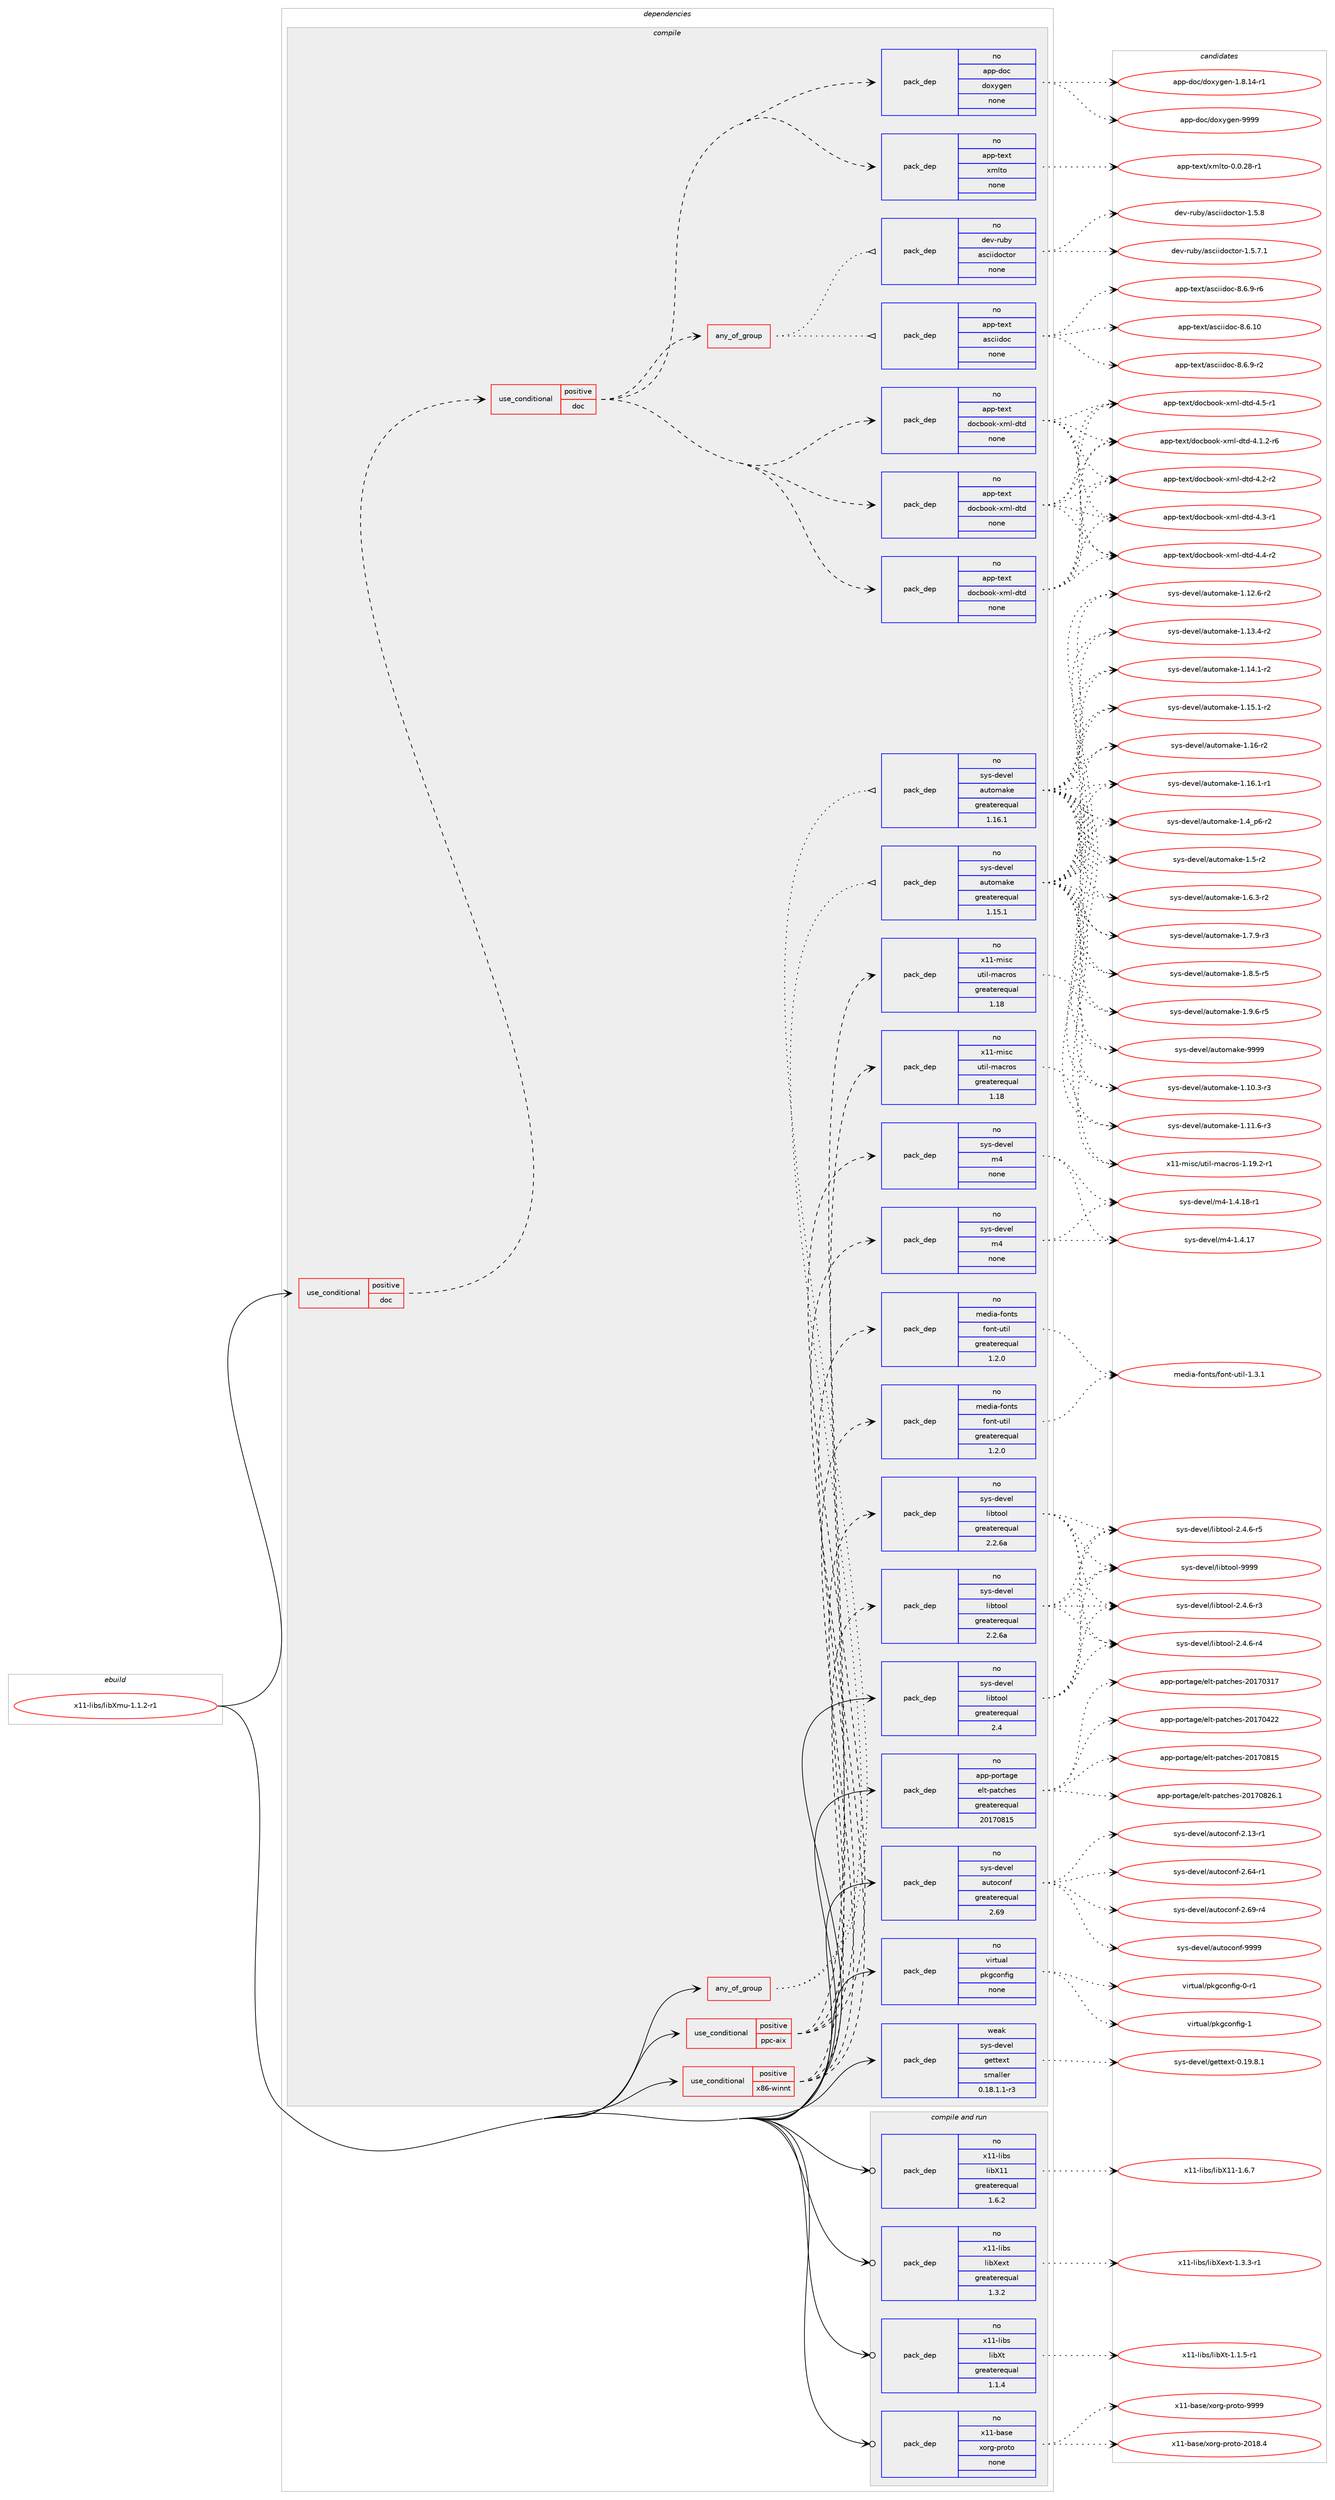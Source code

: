 digraph prolog {

# *************
# Graph options
# *************

newrank=true;
concentrate=true;
compound=true;
graph [rankdir=LR,fontname=Helvetica,fontsize=10,ranksep=1.5];#, ranksep=2.5, nodesep=0.2];
edge  [arrowhead=vee];
node  [fontname=Helvetica,fontsize=10];

# **********
# The ebuild
# **********

subgraph cluster_leftcol {
color=gray;
rank=same;
label=<<i>ebuild</i>>;
id [label="x11-libs/libXmu-1.1.2-r1", color=red, width=4, href="../x11-libs/libXmu-1.1.2-r1.svg"];
}

# ****************
# The dependencies
# ****************

subgraph cluster_midcol {
color=gray;
label=<<i>dependencies</i>>;
subgraph cluster_compile {
fillcolor="#eeeeee";
style=filled;
label=<<i>compile</i>>;
subgraph any28548 {
dependency1759708 [label=<<TABLE BORDER="0" CELLBORDER="1" CELLSPACING="0" CELLPADDING="4"><TR><TD CELLPADDING="10">any_of_group</TD></TR></TABLE>>, shape=none, color=red];subgraph pack1264094 {
dependency1759709 [label=<<TABLE BORDER="0" CELLBORDER="1" CELLSPACING="0" CELLPADDING="4" WIDTH="220"><TR><TD ROWSPAN="6" CELLPADDING="30">pack_dep</TD></TR><TR><TD WIDTH="110">no</TD></TR><TR><TD>sys-devel</TD></TR><TR><TD>automake</TD></TR><TR><TD>greaterequal</TD></TR><TR><TD>1.16.1</TD></TR></TABLE>>, shape=none, color=blue];
}
dependency1759708:e -> dependency1759709:w [weight=20,style="dotted",arrowhead="oinv"];
subgraph pack1264095 {
dependency1759710 [label=<<TABLE BORDER="0" CELLBORDER="1" CELLSPACING="0" CELLPADDING="4" WIDTH="220"><TR><TD ROWSPAN="6" CELLPADDING="30">pack_dep</TD></TR><TR><TD WIDTH="110">no</TD></TR><TR><TD>sys-devel</TD></TR><TR><TD>automake</TD></TR><TR><TD>greaterequal</TD></TR><TR><TD>1.15.1</TD></TR></TABLE>>, shape=none, color=blue];
}
dependency1759708:e -> dependency1759710:w [weight=20,style="dotted",arrowhead="oinv"];
}
id:e -> dependency1759708:w [weight=20,style="solid",arrowhead="vee"];
subgraph cond466063 {
dependency1759711 [label=<<TABLE BORDER="0" CELLBORDER="1" CELLSPACING="0" CELLPADDING="4"><TR><TD ROWSPAN="3" CELLPADDING="10">use_conditional</TD></TR><TR><TD>positive</TD></TR><TR><TD>doc</TD></TR></TABLE>>, shape=none, color=red];
subgraph cond466064 {
dependency1759712 [label=<<TABLE BORDER="0" CELLBORDER="1" CELLSPACING="0" CELLPADDING="4"><TR><TD ROWSPAN="3" CELLPADDING="10">use_conditional</TD></TR><TR><TD>positive</TD></TR><TR><TD>doc</TD></TR></TABLE>>, shape=none, color=red];
subgraph any28549 {
dependency1759713 [label=<<TABLE BORDER="0" CELLBORDER="1" CELLSPACING="0" CELLPADDING="4"><TR><TD CELLPADDING="10">any_of_group</TD></TR></TABLE>>, shape=none, color=red];subgraph pack1264096 {
dependency1759714 [label=<<TABLE BORDER="0" CELLBORDER="1" CELLSPACING="0" CELLPADDING="4" WIDTH="220"><TR><TD ROWSPAN="6" CELLPADDING="30">pack_dep</TD></TR><TR><TD WIDTH="110">no</TD></TR><TR><TD>app-text</TD></TR><TR><TD>asciidoc</TD></TR><TR><TD>none</TD></TR><TR><TD></TD></TR></TABLE>>, shape=none, color=blue];
}
dependency1759713:e -> dependency1759714:w [weight=20,style="dotted",arrowhead="oinv"];
subgraph pack1264097 {
dependency1759715 [label=<<TABLE BORDER="0" CELLBORDER="1" CELLSPACING="0" CELLPADDING="4" WIDTH="220"><TR><TD ROWSPAN="6" CELLPADDING="30">pack_dep</TD></TR><TR><TD WIDTH="110">no</TD></TR><TR><TD>dev-ruby</TD></TR><TR><TD>asciidoctor</TD></TR><TR><TD>none</TD></TR><TR><TD></TD></TR></TABLE>>, shape=none, color=blue];
}
dependency1759713:e -> dependency1759715:w [weight=20,style="dotted",arrowhead="oinv"];
}
dependency1759712:e -> dependency1759713:w [weight=20,style="dashed",arrowhead="vee"];
subgraph pack1264098 {
dependency1759716 [label=<<TABLE BORDER="0" CELLBORDER="1" CELLSPACING="0" CELLPADDING="4" WIDTH="220"><TR><TD ROWSPAN="6" CELLPADDING="30">pack_dep</TD></TR><TR><TD WIDTH="110">no</TD></TR><TR><TD>app-text</TD></TR><TR><TD>xmlto</TD></TR><TR><TD>none</TD></TR><TR><TD></TD></TR></TABLE>>, shape=none, color=blue];
}
dependency1759712:e -> dependency1759716:w [weight=20,style="dashed",arrowhead="vee"];
subgraph pack1264099 {
dependency1759717 [label=<<TABLE BORDER="0" CELLBORDER="1" CELLSPACING="0" CELLPADDING="4" WIDTH="220"><TR><TD ROWSPAN="6" CELLPADDING="30">pack_dep</TD></TR><TR><TD WIDTH="110">no</TD></TR><TR><TD>app-doc</TD></TR><TR><TD>doxygen</TD></TR><TR><TD>none</TD></TR><TR><TD></TD></TR></TABLE>>, shape=none, color=blue];
}
dependency1759712:e -> dependency1759717:w [weight=20,style="dashed",arrowhead="vee"];
subgraph pack1264100 {
dependency1759718 [label=<<TABLE BORDER="0" CELLBORDER="1" CELLSPACING="0" CELLPADDING="4" WIDTH="220"><TR><TD ROWSPAN="6" CELLPADDING="30">pack_dep</TD></TR><TR><TD WIDTH="110">no</TD></TR><TR><TD>app-text</TD></TR><TR><TD>docbook-xml-dtd</TD></TR><TR><TD>none</TD></TR><TR><TD></TD></TR></TABLE>>, shape=none, color=blue];
}
dependency1759712:e -> dependency1759718:w [weight=20,style="dashed",arrowhead="vee"];
subgraph pack1264101 {
dependency1759719 [label=<<TABLE BORDER="0" CELLBORDER="1" CELLSPACING="0" CELLPADDING="4" WIDTH="220"><TR><TD ROWSPAN="6" CELLPADDING="30">pack_dep</TD></TR><TR><TD WIDTH="110">no</TD></TR><TR><TD>app-text</TD></TR><TR><TD>docbook-xml-dtd</TD></TR><TR><TD>none</TD></TR><TR><TD></TD></TR></TABLE>>, shape=none, color=blue];
}
dependency1759712:e -> dependency1759719:w [weight=20,style="dashed",arrowhead="vee"];
subgraph pack1264102 {
dependency1759720 [label=<<TABLE BORDER="0" CELLBORDER="1" CELLSPACING="0" CELLPADDING="4" WIDTH="220"><TR><TD ROWSPAN="6" CELLPADDING="30">pack_dep</TD></TR><TR><TD WIDTH="110">no</TD></TR><TR><TD>app-text</TD></TR><TR><TD>docbook-xml-dtd</TD></TR><TR><TD>none</TD></TR><TR><TD></TD></TR></TABLE>>, shape=none, color=blue];
}
dependency1759712:e -> dependency1759720:w [weight=20,style="dashed",arrowhead="vee"];
}
dependency1759711:e -> dependency1759712:w [weight=20,style="dashed",arrowhead="vee"];
}
id:e -> dependency1759711:w [weight=20,style="solid",arrowhead="vee"];
subgraph cond466065 {
dependency1759721 [label=<<TABLE BORDER="0" CELLBORDER="1" CELLSPACING="0" CELLPADDING="4"><TR><TD ROWSPAN="3" CELLPADDING="10">use_conditional</TD></TR><TR><TD>positive</TD></TR><TR><TD>ppc-aix</TD></TR></TABLE>>, shape=none, color=red];
subgraph pack1264103 {
dependency1759722 [label=<<TABLE BORDER="0" CELLBORDER="1" CELLSPACING="0" CELLPADDING="4" WIDTH="220"><TR><TD ROWSPAN="6" CELLPADDING="30">pack_dep</TD></TR><TR><TD WIDTH="110">no</TD></TR><TR><TD>sys-devel</TD></TR><TR><TD>libtool</TD></TR><TR><TD>greaterequal</TD></TR><TR><TD>2.2.6a</TD></TR></TABLE>>, shape=none, color=blue];
}
dependency1759721:e -> dependency1759722:w [weight=20,style="dashed",arrowhead="vee"];
subgraph pack1264104 {
dependency1759723 [label=<<TABLE BORDER="0" CELLBORDER="1" CELLSPACING="0" CELLPADDING="4" WIDTH="220"><TR><TD ROWSPAN="6" CELLPADDING="30">pack_dep</TD></TR><TR><TD WIDTH="110">no</TD></TR><TR><TD>sys-devel</TD></TR><TR><TD>m4</TD></TR><TR><TD>none</TD></TR><TR><TD></TD></TR></TABLE>>, shape=none, color=blue];
}
dependency1759721:e -> dependency1759723:w [weight=20,style="dashed",arrowhead="vee"];
subgraph pack1264105 {
dependency1759724 [label=<<TABLE BORDER="0" CELLBORDER="1" CELLSPACING="0" CELLPADDING="4" WIDTH="220"><TR><TD ROWSPAN="6" CELLPADDING="30">pack_dep</TD></TR><TR><TD WIDTH="110">no</TD></TR><TR><TD>x11-misc</TD></TR><TR><TD>util-macros</TD></TR><TR><TD>greaterequal</TD></TR><TR><TD>1.18</TD></TR></TABLE>>, shape=none, color=blue];
}
dependency1759721:e -> dependency1759724:w [weight=20,style="dashed",arrowhead="vee"];
subgraph pack1264106 {
dependency1759725 [label=<<TABLE BORDER="0" CELLBORDER="1" CELLSPACING="0" CELLPADDING="4" WIDTH="220"><TR><TD ROWSPAN="6" CELLPADDING="30">pack_dep</TD></TR><TR><TD WIDTH="110">no</TD></TR><TR><TD>media-fonts</TD></TR><TR><TD>font-util</TD></TR><TR><TD>greaterequal</TD></TR><TR><TD>1.2.0</TD></TR></TABLE>>, shape=none, color=blue];
}
dependency1759721:e -> dependency1759725:w [weight=20,style="dashed",arrowhead="vee"];
}
id:e -> dependency1759721:w [weight=20,style="solid",arrowhead="vee"];
subgraph cond466066 {
dependency1759726 [label=<<TABLE BORDER="0" CELLBORDER="1" CELLSPACING="0" CELLPADDING="4"><TR><TD ROWSPAN="3" CELLPADDING="10">use_conditional</TD></TR><TR><TD>positive</TD></TR><TR><TD>x86-winnt</TD></TR></TABLE>>, shape=none, color=red];
subgraph pack1264107 {
dependency1759727 [label=<<TABLE BORDER="0" CELLBORDER="1" CELLSPACING="0" CELLPADDING="4" WIDTH="220"><TR><TD ROWSPAN="6" CELLPADDING="30">pack_dep</TD></TR><TR><TD WIDTH="110">no</TD></TR><TR><TD>sys-devel</TD></TR><TR><TD>libtool</TD></TR><TR><TD>greaterequal</TD></TR><TR><TD>2.2.6a</TD></TR></TABLE>>, shape=none, color=blue];
}
dependency1759726:e -> dependency1759727:w [weight=20,style="dashed",arrowhead="vee"];
subgraph pack1264108 {
dependency1759728 [label=<<TABLE BORDER="0" CELLBORDER="1" CELLSPACING="0" CELLPADDING="4" WIDTH="220"><TR><TD ROWSPAN="6" CELLPADDING="30">pack_dep</TD></TR><TR><TD WIDTH="110">no</TD></TR><TR><TD>sys-devel</TD></TR><TR><TD>m4</TD></TR><TR><TD>none</TD></TR><TR><TD></TD></TR></TABLE>>, shape=none, color=blue];
}
dependency1759726:e -> dependency1759728:w [weight=20,style="dashed",arrowhead="vee"];
subgraph pack1264109 {
dependency1759729 [label=<<TABLE BORDER="0" CELLBORDER="1" CELLSPACING="0" CELLPADDING="4" WIDTH="220"><TR><TD ROWSPAN="6" CELLPADDING="30">pack_dep</TD></TR><TR><TD WIDTH="110">no</TD></TR><TR><TD>x11-misc</TD></TR><TR><TD>util-macros</TD></TR><TR><TD>greaterequal</TD></TR><TR><TD>1.18</TD></TR></TABLE>>, shape=none, color=blue];
}
dependency1759726:e -> dependency1759729:w [weight=20,style="dashed",arrowhead="vee"];
subgraph pack1264110 {
dependency1759730 [label=<<TABLE BORDER="0" CELLBORDER="1" CELLSPACING="0" CELLPADDING="4" WIDTH="220"><TR><TD ROWSPAN="6" CELLPADDING="30">pack_dep</TD></TR><TR><TD WIDTH="110">no</TD></TR><TR><TD>media-fonts</TD></TR><TR><TD>font-util</TD></TR><TR><TD>greaterequal</TD></TR><TR><TD>1.2.0</TD></TR></TABLE>>, shape=none, color=blue];
}
dependency1759726:e -> dependency1759730:w [weight=20,style="dashed",arrowhead="vee"];
}
id:e -> dependency1759726:w [weight=20,style="solid",arrowhead="vee"];
subgraph pack1264111 {
dependency1759731 [label=<<TABLE BORDER="0" CELLBORDER="1" CELLSPACING="0" CELLPADDING="4" WIDTH="220"><TR><TD ROWSPAN="6" CELLPADDING="30">pack_dep</TD></TR><TR><TD WIDTH="110">no</TD></TR><TR><TD>app-portage</TD></TR><TR><TD>elt-patches</TD></TR><TR><TD>greaterequal</TD></TR><TR><TD>20170815</TD></TR></TABLE>>, shape=none, color=blue];
}
id:e -> dependency1759731:w [weight=20,style="solid",arrowhead="vee"];
subgraph pack1264112 {
dependency1759732 [label=<<TABLE BORDER="0" CELLBORDER="1" CELLSPACING="0" CELLPADDING="4" WIDTH="220"><TR><TD ROWSPAN="6" CELLPADDING="30">pack_dep</TD></TR><TR><TD WIDTH="110">no</TD></TR><TR><TD>sys-devel</TD></TR><TR><TD>autoconf</TD></TR><TR><TD>greaterequal</TD></TR><TR><TD>2.69</TD></TR></TABLE>>, shape=none, color=blue];
}
id:e -> dependency1759732:w [weight=20,style="solid",arrowhead="vee"];
subgraph pack1264113 {
dependency1759733 [label=<<TABLE BORDER="0" CELLBORDER="1" CELLSPACING="0" CELLPADDING="4" WIDTH="220"><TR><TD ROWSPAN="6" CELLPADDING="30">pack_dep</TD></TR><TR><TD WIDTH="110">no</TD></TR><TR><TD>sys-devel</TD></TR><TR><TD>libtool</TD></TR><TR><TD>greaterequal</TD></TR><TR><TD>2.4</TD></TR></TABLE>>, shape=none, color=blue];
}
id:e -> dependency1759733:w [weight=20,style="solid",arrowhead="vee"];
subgraph pack1264114 {
dependency1759734 [label=<<TABLE BORDER="0" CELLBORDER="1" CELLSPACING="0" CELLPADDING="4" WIDTH="220"><TR><TD ROWSPAN="6" CELLPADDING="30">pack_dep</TD></TR><TR><TD WIDTH="110">no</TD></TR><TR><TD>virtual</TD></TR><TR><TD>pkgconfig</TD></TR><TR><TD>none</TD></TR><TR><TD></TD></TR></TABLE>>, shape=none, color=blue];
}
id:e -> dependency1759734:w [weight=20,style="solid",arrowhead="vee"];
subgraph pack1264115 {
dependency1759735 [label=<<TABLE BORDER="0" CELLBORDER="1" CELLSPACING="0" CELLPADDING="4" WIDTH="220"><TR><TD ROWSPAN="6" CELLPADDING="30">pack_dep</TD></TR><TR><TD WIDTH="110">weak</TD></TR><TR><TD>sys-devel</TD></TR><TR><TD>gettext</TD></TR><TR><TD>smaller</TD></TR><TR><TD>0.18.1.1-r3</TD></TR></TABLE>>, shape=none, color=blue];
}
id:e -> dependency1759735:w [weight=20,style="solid",arrowhead="vee"];
}
subgraph cluster_compileandrun {
fillcolor="#eeeeee";
style=filled;
label=<<i>compile and run</i>>;
subgraph pack1264116 {
dependency1759736 [label=<<TABLE BORDER="0" CELLBORDER="1" CELLSPACING="0" CELLPADDING="4" WIDTH="220"><TR><TD ROWSPAN="6" CELLPADDING="30">pack_dep</TD></TR><TR><TD WIDTH="110">no</TD></TR><TR><TD>x11-base</TD></TR><TR><TD>xorg-proto</TD></TR><TR><TD>none</TD></TR><TR><TD></TD></TR></TABLE>>, shape=none, color=blue];
}
id:e -> dependency1759736:w [weight=20,style="solid",arrowhead="odotvee"];
subgraph pack1264117 {
dependency1759737 [label=<<TABLE BORDER="0" CELLBORDER="1" CELLSPACING="0" CELLPADDING="4" WIDTH="220"><TR><TD ROWSPAN="6" CELLPADDING="30">pack_dep</TD></TR><TR><TD WIDTH="110">no</TD></TR><TR><TD>x11-libs</TD></TR><TR><TD>libX11</TD></TR><TR><TD>greaterequal</TD></TR><TR><TD>1.6.2</TD></TR></TABLE>>, shape=none, color=blue];
}
id:e -> dependency1759737:w [weight=20,style="solid",arrowhead="odotvee"];
subgraph pack1264118 {
dependency1759738 [label=<<TABLE BORDER="0" CELLBORDER="1" CELLSPACING="0" CELLPADDING="4" WIDTH="220"><TR><TD ROWSPAN="6" CELLPADDING="30">pack_dep</TD></TR><TR><TD WIDTH="110">no</TD></TR><TR><TD>x11-libs</TD></TR><TR><TD>libXext</TD></TR><TR><TD>greaterequal</TD></TR><TR><TD>1.3.2</TD></TR></TABLE>>, shape=none, color=blue];
}
id:e -> dependency1759738:w [weight=20,style="solid",arrowhead="odotvee"];
subgraph pack1264119 {
dependency1759739 [label=<<TABLE BORDER="0" CELLBORDER="1" CELLSPACING="0" CELLPADDING="4" WIDTH="220"><TR><TD ROWSPAN="6" CELLPADDING="30">pack_dep</TD></TR><TR><TD WIDTH="110">no</TD></TR><TR><TD>x11-libs</TD></TR><TR><TD>libXt</TD></TR><TR><TD>greaterequal</TD></TR><TR><TD>1.1.4</TD></TR></TABLE>>, shape=none, color=blue];
}
id:e -> dependency1759739:w [weight=20,style="solid",arrowhead="odotvee"];
}
subgraph cluster_run {
fillcolor="#eeeeee";
style=filled;
label=<<i>run</i>>;
}
}

# **************
# The candidates
# **************

subgraph cluster_choices {
rank=same;
color=gray;
label=<<i>candidates</i>>;

subgraph choice1264094 {
color=black;
nodesep=1;
choice11512111545100101118101108479711711611110997107101454946494846514511451 [label="sys-devel/automake-1.10.3-r3", color=red, width=4,href="../sys-devel/automake-1.10.3-r3.svg"];
choice11512111545100101118101108479711711611110997107101454946494946544511451 [label="sys-devel/automake-1.11.6-r3", color=red, width=4,href="../sys-devel/automake-1.11.6-r3.svg"];
choice11512111545100101118101108479711711611110997107101454946495046544511450 [label="sys-devel/automake-1.12.6-r2", color=red, width=4,href="../sys-devel/automake-1.12.6-r2.svg"];
choice11512111545100101118101108479711711611110997107101454946495146524511450 [label="sys-devel/automake-1.13.4-r2", color=red, width=4,href="../sys-devel/automake-1.13.4-r2.svg"];
choice11512111545100101118101108479711711611110997107101454946495246494511450 [label="sys-devel/automake-1.14.1-r2", color=red, width=4,href="../sys-devel/automake-1.14.1-r2.svg"];
choice11512111545100101118101108479711711611110997107101454946495346494511450 [label="sys-devel/automake-1.15.1-r2", color=red, width=4,href="../sys-devel/automake-1.15.1-r2.svg"];
choice1151211154510010111810110847971171161111099710710145494649544511450 [label="sys-devel/automake-1.16-r2", color=red, width=4,href="../sys-devel/automake-1.16-r2.svg"];
choice11512111545100101118101108479711711611110997107101454946495446494511449 [label="sys-devel/automake-1.16.1-r1", color=red, width=4,href="../sys-devel/automake-1.16.1-r1.svg"];
choice115121115451001011181011084797117116111109971071014549465295112544511450 [label="sys-devel/automake-1.4_p6-r2", color=red, width=4,href="../sys-devel/automake-1.4_p6-r2.svg"];
choice11512111545100101118101108479711711611110997107101454946534511450 [label="sys-devel/automake-1.5-r2", color=red, width=4,href="../sys-devel/automake-1.5-r2.svg"];
choice115121115451001011181011084797117116111109971071014549465446514511450 [label="sys-devel/automake-1.6.3-r2", color=red, width=4,href="../sys-devel/automake-1.6.3-r2.svg"];
choice115121115451001011181011084797117116111109971071014549465546574511451 [label="sys-devel/automake-1.7.9-r3", color=red, width=4,href="../sys-devel/automake-1.7.9-r3.svg"];
choice115121115451001011181011084797117116111109971071014549465646534511453 [label="sys-devel/automake-1.8.5-r5", color=red, width=4,href="../sys-devel/automake-1.8.5-r5.svg"];
choice115121115451001011181011084797117116111109971071014549465746544511453 [label="sys-devel/automake-1.9.6-r5", color=red, width=4,href="../sys-devel/automake-1.9.6-r5.svg"];
choice115121115451001011181011084797117116111109971071014557575757 [label="sys-devel/automake-9999", color=red, width=4,href="../sys-devel/automake-9999.svg"];
dependency1759709:e -> choice11512111545100101118101108479711711611110997107101454946494846514511451:w [style=dotted,weight="100"];
dependency1759709:e -> choice11512111545100101118101108479711711611110997107101454946494946544511451:w [style=dotted,weight="100"];
dependency1759709:e -> choice11512111545100101118101108479711711611110997107101454946495046544511450:w [style=dotted,weight="100"];
dependency1759709:e -> choice11512111545100101118101108479711711611110997107101454946495146524511450:w [style=dotted,weight="100"];
dependency1759709:e -> choice11512111545100101118101108479711711611110997107101454946495246494511450:w [style=dotted,weight="100"];
dependency1759709:e -> choice11512111545100101118101108479711711611110997107101454946495346494511450:w [style=dotted,weight="100"];
dependency1759709:e -> choice1151211154510010111810110847971171161111099710710145494649544511450:w [style=dotted,weight="100"];
dependency1759709:e -> choice11512111545100101118101108479711711611110997107101454946495446494511449:w [style=dotted,weight="100"];
dependency1759709:e -> choice115121115451001011181011084797117116111109971071014549465295112544511450:w [style=dotted,weight="100"];
dependency1759709:e -> choice11512111545100101118101108479711711611110997107101454946534511450:w [style=dotted,weight="100"];
dependency1759709:e -> choice115121115451001011181011084797117116111109971071014549465446514511450:w [style=dotted,weight="100"];
dependency1759709:e -> choice115121115451001011181011084797117116111109971071014549465546574511451:w [style=dotted,weight="100"];
dependency1759709:e -> choice115121115451001011181011084797117116111109971071014549465646534511453:w [style=dotted,weight="100"];
dependency1759709:e -> choice115121115451001011181011084797117116111109971071014549465746544511453:w [style=dotted,weight="100"];
dependency1759709:e -> choice115121115451001011181011084797117116111109971071014557575757:w [style=dotted,weight="100"];
}
subgraph choice1264095 {
color=black;
nodesep=1;
choice11512111545100101118101108479711711611110997107101454946494846514511451 [label="sys-devel/automake-1.10.3-r3", color=red, width=4,href="../sys-devel/automake-1.10.3-r3.svg"];
choice11512111545100101118101108479711711611110997107101454946494946544511451 [label="sys-devel/automake-1.11.6-r3", color=red, width=4,href="../sys-devel/automake-1.11.6-r3.svg"];
choice11512111545100101118101108479711711611110997107101454946495046544511450 [label="sys-devel/automake-1.12.6-r2", color=red, width=4,href="../sys-devel/automake-1.12.6-r2.svg"];
choice11512111545100101118101108479711711611110997107101454946495146524511450 [label="sys-devel/automake-1.13.4-r2", color=red, width=4,href="../sys-devel/automake-1.13.4-r2.svg"];
choice11512111545100101118101108479711711611110997107101454946495246494511450 [label="sys-devel/automake-1.14.1-r2", color=red, width=4,href="../sys-devel/automake-1.14.1-r2.svg"];
choice11512111545100101118101108479711711611110997107101454946495346494511450 [label="sys-devel/automake-1.15.1-r2", color=red, width=4,href="../sys-devel/automake-1.15.1-r2.svg"];
choice1151211154510010111810110847971171161111099710710145494649544511450 [label="sys-devel/automake-1.16-r2", color=red, width=4,href="../sys-devel/automake-1.16-r2.svg"];
choice11512111545100101118101108479711711611110997107101454946495446494511449 [label="sys-devel/automake-1.16.1-r1", color=red, width=4,href="../sys-devel/automake-1.16.1-r1.svg"];
choice115121115451001011181011084797117116111109971071014549465295112544511450 [label="sys-devel/automake-1.4_p6-r2", color=red, width=4,href="../sys-devel/automake-1.4_p6-r2.svg"];
choice11512111545100101118101108479711711611110997107101454946534511450 [label="sys-devel/automake-1.5-r2", color=red, width=4,href="../sys-devel/automake-1.5-r2.svg"];
choice115121115451001011181011084797117116111109971071014549465446514511450 [label="sys-devel/automake-1.6.3-r2", color=red, width=4,href="../sys-devel/automake-1.6.3-r2.svg"];
choice115121115451001011181011084797117116111109971071014549465546574511451 [label="sys-devel/automake-1.7.9-r3", color=red, width=4,href="../sys-devel/automake-1.7.9-r3.svg"];
choice115121115451001011181011084797117116111109971071014549465646534511453 [label="sys-devel/automake-1.8.5-r5", color=red, width=4,href="../sys-devel/automake-1.8.5-r5.svg"];
choice115121115451001011181011084797117116111109971071014549465746544511453 [label="sys-devel/automake-1.9.6-r5", color=red, width=4,href="../sys-devel/automake-1.9.6-r5.svg"];
choice115121115451001011181011084797117116111109971071014557575757 [label="sys-devel/automake-9999", color=red, width=4,href="../sys-devel/automake-9999.svg"];
dependency1759710:e -> choice11512111545100101118101108479711711611110997107101454946494846514511451:w [style=dotted,weight="100"];
dependency1759710:e -> choice11512111545100101118101108479711711611110997107101454946494946544511451:w [style=dotted,weight="100"];
dependency1759710:e -> choice11512111545100101118101108479711711611110997107101454946495046544511450:w [style=dotted,weight="100"];
dependency1759710:e -> choice11512111545100101118101108479711711611110997107101454946495146524511450:w [style=dotted,weight="100"];
dependency1759710:e -> choice11512111545100101118101108479711711611110997107101454946495246494511450:w [style=dotted,weight="100"];
dependency1759710:e -> choice11512111545100101118101108479711711611110997107101454946495346494511450:w [style=dotted,weight="100"];
dependency1759710:e -> choice1151211154510010111810110847971171161111099710710145494649544511450:w [style=dotted,weight="100"];
dependency1759710:e -> choice11512111545100101118101108479711711611110997107101454946495446494511449:w [style=dotted,weight="100"];
dependency1759710:e -> choice115121115451001011181011084797117116111109971071014549465295112544511450:w [style=dotted,weight="100"];
dependency1759710:e -> choice11512111545100101118101108479711711611110997107101454946534511450:w [style=dotted,weight="100"];
dependency1759710:e -> choice115121115451001011181011084797117116111109971071014549465446514511450:w [style=dotted,weight="100"];
dependency1759710:e -> choice115121115451001011181011084797117116111109971071014549465546574511451:w [style=dotted,weight="100"];
dependency1759710:e -> choice115121115451001011181011084797117116111109971071014549465646534511453:w [style=dotted,weight="100"];
dependency1759710:e -> choice115121115451001011181011084797117116111109971071014549465746544511453:w [style=dotted,weight="100"];
dependency1759710:e -> choice115121115451001011181011084797117116111109971071014557575757:w [style=dotted,weight="100"];
}
subgraph choice1264096 {
color=black;
nodesep=1;
choice97112112451161011201164797115991051051001119945564654464948 [label="app-text/asciidoc-8.6.10", color=red, width=4,href="../app-text/asciidoc-8.6.10.svg"];
choice9711211245116101120116479711599105105100111994556465446574511450 [label="app-text/asciidoc-8.6.9-r2", color=red, width=4,href="../app-text/asciidoc-8.6.9-r2.svg"];
choice9711211245116101120116479711599105105100111994556465446574511454 [label="app-text/asciidoc-8.6.9-r6", color=red, width=4,href="../app-text/asciidoc-8.6.9-r6.svg"];
dependency1759714:e -> choice97112112451161011201164797115991051051001119945564654464948:w [style=dotted,weight="100"];
dependency1759714:e -> choice9711211245116101120116479711599105105100111994556465446574511450:w [style=dotted,weight="100"];
dependency1759714:e -> choice9711211245116101120116479711599105105100111994556465446574511454:w [style=dotted,weight="100"];
}
subgraph choice1264097 {
color=black;
nodesep=1;
choice1001011184511411798121479711599105105100111991161111144549465346554649 [label="dev-ruby/asciidoctor-1.5.7.1", color=red, width=4,href="../dev-ruby/asciidoctor-1.5.7.1.svg"];
choice100101118451141179812147971159910510510011199116111114454946534656 [label="dev-ruby/asciidoctor-1.5.8", color=red, width=4,href="../dev-ruby/asciidoctor-1.5.8.svg"];
dependency1759715:e -> choice1001011184511411798121479711599105105100111991161111144549465346554649:w [style=dotted,weight="100"];
dependency1759715:e -> choice100101118451141179812147971159910510510011199116111114454946534656:w [style=dotted,weight="100"];
}
subgraph choice1264098 {
color=black;
nodesep=1;
choice971121124511610112011647120109108116111454846484650564511449 [label="app-text/xmlto-0.0.28-r1", color=red, width=4,href="../app-text/xmlto-0.0.28-r1.svg"];
dependency1759716:e -> choice971121124511610112011647120109108116111454846484650564511449:w [style=dotted,weight="100"];
}
subgraph choice1264099 {
color=black;
nodesep=1;
choice97112112451001119947100111120121103101110454946564649524511449 [label="app-doc/doxygen-1.8.14-r1", color=red, width=4,href="../app-doc/doxygen-1.8.14-r1.svg"];
choice971121124510011199471001111201211031011104557575757 [label="app-doc/doxygen-9999", color=red, width=4,href="../app-doc/doxygen-9999.svg"];
dependency1759717:e -> choice97112112451001119947100111120121103101110454946564649524511449:w [style=dotted,weight="100"];
dependency1759717:e -> choice971121124510011199471001111201211031011104557575757:w [style=dotted,weight="100"];
}
subgraph choice1264100 {
color=black;
nodesep=1;
choice971121124511610112011647100111999811111110745120109108451001161004552464946504511454 [label="app-text/docbook-xml-dtd-4.1.2-r6", color=red, width=4,href="../app-text/docbook-xml-dtd-4.1.2-r6.svg"];
choice97112112451161011201164710011199981111111074512010910845100116100455246504511450 [label="app-text/docbook-xml-dtd-4.2-r2", color=red, width=4,href="../app-text/docbook-xml-dtd-4.2-r2.svg"];
choice97112112451161011201164710011199981111111074512010910845100116100455246514511449 [label="app-text/docbook-xml-dtd-4.3-r1", color=red, width=4,href="../app-text/docbook-xml-dtd-4.3-r1.svg"];
choice97112112451161011201164710011199981111111074512010910845100116100455246524511450 [label="app-text/docbook-xml-dtd-4.4-r2", color=red, width=4,href="../app-text/docbook-xml-dtd-4.4-r2.svg"];
choice97112112451161011201164710011199981111111074512010910845100116100455246534511449 [label="app-text/docbook-xml-dtd-4.5-r1", color=red, width=4,href="../app-text/docbook-xml-dtd-4.5-r1.svg"];
dependency1759718:e -> choice971121124511610112011647100111999811111110745120109108451001161004552464946504511454:w [style=dotted,weight="100"];
dependency1759718:e -> choice97112112451161011201164710011199981111111074512010910845100116100455246504511450:w [style=dotted,weight="100"];
dependency1759718:e -> choice97112112451161011201164710011199981111111074512010910845100116100455246514511449:w [style=dotted,weight="100"];
dependency1759718:e -> choice97112112451161011201164710011199981111111074512010910845100116100455246524511450:w [style=dotted,weight="100"];
dependency1759718:e -> choice97112112451161011201164710011199981111111074512010910845100116100455246534511449:w [style=dotted,weight="100"];
}
subgraph choice1264101 {
color=black;
nodesep=1;
choice971121124511610112011647100111999811111110745120109108451001161004552464946504511454 [label="app-text/docbook-xml-dtd-4.1.2-r6", color=red, width=4,href="../app-text/docbook-xml-dtd-4.1.2-r6.svg"];
choice97112112451161011201164710011199981111111074512010910845100116100455246504511450 [label="app-text/docbook-xml-dtd-4.2-r2", color=red, width=4,href="../app-text/docbook-xml-dtd-4.2-r2.svg"];
choice97112112451161011201164710011199981111111074512010910845100116100455246514511449 [label="app-text/docbook-xml-dtd-4.3-r1", color=red, width=4,href="../app-text/docbook-xml-dtd-4.3-r1.svg"];
choice97112112451161011201164710011199981111111074512010910845100116100455246524511450 [label="app-text/docbook-xml-dtd-4.4-r2", color=red, width=4,href="../app-text/docbook-xml-dtd-4.4-r2.svg"];
choice97112112451161011201164710011199981111111074512010910845100116100455246534511449 [label="app-text/docbook-xml-dtd-4.5-r1", color=red, width=4,href="../app-text/docbook-xml-dtd-4.5-r1.svg"];
dependency1759719:e -> choice971121124511610112011647100111999811111110745120109108451001161004552464946504511454:w [style=dotted,weight="100"];
dependency1759719:e -> choice97112112451161011201164710011199981111111074512010910845100116100455246504511450:w [style=dotted,weight="100"];
dependency1759719:e -> choice97112112451161011201164710011199981111111074512010910845100116100455246514511449:w [style=dotted,weight="100"];
dependency1759719:e -> choice97112112451161011201164710011199981111111074512010910845100116100455246524511450:w [style=dotted,weight="100"];
dependency1759719:e -> choice97112112451161011201164710011199981111111074512010910845100116100455246534511449:w [style=dotted,weight="100"];
}
subgraph choice1264102 {
color=black;
nodesep=1;
choice971121124511610112011647100111999811111110745120109108451001161004552464946504511454 [label="app-text/docbook-xml-dtd-4.1.2-r6", color=red, width=4,href="../app-text/docbook-xml-dtd-4.1.2-r6.svg"];
choice97112112451161011201164710011199981111111074512010910845100116100455246504511450 [label="app-text/docbook-xml-dtd-4.2-r2", color=red, width=4,href="../app-text/docbook-xml-dtd-4.2-r2.svg"];
choice97112112451161011201164710011199981111111074512010910845100116100455246514511449 [label="app-text/docbook-xml-dtd-4.3-r1", color=red, width=4,href="../app-text/docbook-xml-dtd-4.3-r1.svg"];
choice97112112451161011201164710011199981111111074512010910845100116100455246524511450 [label="app-text/docbook-xml-dtd-4.4-r2", color=red, width=4,href="../app-text/docbook-xml-dtd-4.4-r2.svg"];
choice97112112451161011201164710011199981111111074512010910845100116100455246534511449 [label="app-text/docbook-xml-dtd-4.5-r1", color=red, width=4,href="../app-text/docbook-xml-dtd-4.5-r1.svg"];
dependency1759720:e -> choice971121124511610112011647100111999811111110745120109108451001161004552464946504511454:w [style=dotted,weight="100"];
dependency1759720:e -> choice97112112451161011201164710011199981111111074512010910845100116100455246504511450:w [style=dotted,weight="100"];
dependency1759720:e -> choice97112112451161011201164710011199981111111074512010910845100116100455246514511449:w [style=dotted,weight="100"];
dependency1759720:e -> choice97112112451161011201164710011199981111111074512010910845100116100455246524511450:w [style=dotted,weight="100"];
dependency1759720:e -> choice97112112451161011201164710011199981111111074512010910845100116100455246534511449:w [style=dotted,weight="100"];
}
subgraph choice1264103 {
color=black;
nodesep=1;
choice1151211154510010111810110847108105981161111111084550465246544511451 [label="sys-devel/libtool-2.4.6-r3", color=red, width=4,href="../sys-devel/libtool-2.4.6-r3.svg"];
choice1151211154510010111810110847108105981161111111084550465246544511452 [label="sys-devel/libtool-2.4.6-r4", color=red, width=4,href="../sys-devel/libtool-2.4.6-r4.svg"];
choice1151211154510010111810110847108105981161111111084550465246544511453 [label="sys-devel/libtool-2.4.6-r5", color=red, width=4,href="../sys-devel/libtool-2.4.6-r5.svg"];
choice1151211154510010111810110847108105981161111111084557575757 [label="sys-devel/libtool-9999", color=red, width=4,href="../sys-devel/libtool-9999.svg"];
dependency1759722:e -> choice1151211154510010111810110847108105981161111111084550465246544511451:w [style=dotted,weight="100"];
dependency1759722:e -> choice1151211154510010111810110847108105981161111111084550465246544511452:w [style=dotted,weight="100"];
dependency1759722:e -> choice1151211154510010111810110847108105981161111111084550465246544511453:w [style=dotted,weight="100"];
dependency1759722:e -> choice1151211154510010111810110847108105981161111111084557575757:w [style=dotted,weight="100"];
}
subgraph choice1264104 {
color=black;
nodesep=1;
choice11512111545100101118101108471095245494652464955 [label="sys-devel/m4-1.4.17", color=red, width=4,href="../sys-devel/m4-1.4.17.svg"];
choice115121115451001011181011084710952454946524649564511449 [label="sys-devel/m4-1.4.18-r1", color=red, width=4,href="../sys-devel/m4-1.4.18-r1.svg"];
dependency1759723:e -> choice11512111545100101118101108471095245494652464955:w [style=dotted,weight="100"];
dependency1759723:e -> choice115121115451001011181011084710952454946524649564511449:w [style=dotted,weight="100"];
}
subgraph choice1264105 {
color=black;
nodesep=1;
choice1204949451091051159947117116105108451099799114111115454946495746504511449 [label="x11-misc/util-macros-1.19.2-r1", color=red, width=4,href="../x11-misc/util-macros-1.19.2-r1.svg"];
dependency1759724:e -> choice1204949451091051159947117116105108451099799114111115454946495746504511449:w [style=dotted,weight="100"];
}
subgraph choice1264106 {
color=black;
nodesep=1;
choice10910110010597451021111101161154710211111011645117116105108454946514649 [label="media-fonts/font-util-1.3.1", color=red, width=4,href="../media-fonts/font-util-1.3.1.svg"];
dependency1759725:e -> choice10910110010597451021111101161154710211111011645117116105108454946514649:w [style=dotted,weight="100"];
}
subgraph choice1264107 {
color=black;
nodesep=1;
choice1151211154510010111810110847108105981161111111084550465246544511451 [label="sys-devel/libtool-2.4.6-r3", color=red, width=4,href="../sys-devel/libtool-2.4.6-r3.svg"];
choice1151211154510010111810110847108105981161111111084550465246544511452 [label="sys-devel/libtool-2.4.6-r4", color=red, width=4,href="../sys-devel/libtool-2.4.6-r4.svg"];
choice1151211154510010111810110847108105981161111111084550465246544511453 [label="sys-devel/libtool-2.4.6-r5", color=red, width=4,href="../sys-devel/libtool-2.4.6-r5.svg"];
choice1151211154510010111810110847108105981161111111084557575757 [label="sys-devel/libtool-9999", color=red, width=4,href="../sys-devel/libtool-9999.svg"];
dependency1759727:e -> choice1151211154510010111810110847108105981161111111084550465246544511451:w [style=dotted,weight="100"];
dependency1759727:e -> choice1151211154510010111810110847108105981161111111084550465246544511452:w [style=dotted,weight="100"];
dependency1759727:e -> choice1151211154510010111810110847108105981161111111084550465246544511453:w [style=dotted,weight="100"];
dependency1759727:e -> choice1151211154510010111810110847108105981161111111084557575757:w [style=dotted,weight="100"];
}
subgraph choice1264108 {
color=black;
nodesep=1;
choice11512111545100101118101108471095245494652464955 [label="sys-devel/m4-1.4.17", color=red, width=4,href="../sys-devel/m4-1.4.17.svg"];
choice115121115451001011181011084710952454946524649564511449 [label="sys-devel/m4-1.4.18-r1", color=red, width=4,href="../sys-devel/m4-1.4.18-r1.svg"];
dependency1759728:e -> choice11512111545100101118101108471095245494652464955:w [style=dotted,weight="100"];
dependency1759728:e -> choice115121115451001011181011084710952454946524649564511449:w [style=dotted,weight="100"];
}
subgraph choice1264109 {
color=black;
nodesep=1;
choice1204949451091051159947117116105108451099799114111115454946495746504511449 [label="x11-misc/util-macros-1.19.2-r1", color=red, width=4,href="../x11-misc/util-macros-1.19.2-r1.svg"];
dependency1759729:e -> choice1204949451091051159947117116105108451099799114111115454946495746504511449:w [style=dotted,weight="100"];
}
subgraph choice1264110 {
color=black;
nodesep=1;
choice10910110010597451021111101161154710211111011645117116105108454946514649 [label="media-fonts/font-util-1.3.1", color=red, width=4,href="../media-fonts/font-util-1.3.1.svg"];
dependency1759730:e -> choice10910110010597451021111101161154710211111011645117116105108454946514649:w [style=dotted,weight="100"];
}
subgraph choice1264111 {
color=black;
nodesep=1;
choice97112112451121111141169710310147101108116451129711699104101115455048495548514955 [label="app-portage/elt-patches-20170317", color=red, width=4,href="../app-portage/elt-patches-20170317.svg"];
choice97112112451121111141169710310147101108116451129711699104101115455048495548525050 [label="app-portage/elt-patches-20170422", color=red, width=4,href="../app-portage/elt-patches-20170422.svg"];
choice97112112451121111141169710310147101108116451129711699104101115455048495548564953 [label="app-portage/elt-patches-20170815", color=red, width=4,href="../app-portage/elt-patches-20170815.svg"];
choice971121124511211111411697103101471011081164511297116991041011154550484955485650544649 [label="app-portage/elt-patches-20170826.1", color=red, width=4,href="../app-portage/elt-patches-20170826.1.svg"];
dependency1759731:e -> choice97112112451121111141169710310147101108116451129711699104101115455048495548514955:w [style=dotted,weight="100"];
dependency1759731:e -> choice97112112451121111141169710310147101108116451129711699104101115455048495548525050:w [style=dotted,weight="100"];
dependency1759731:e -> choice97112112451121111141169710310147101108116451129711699104101115455048495548564953:w [style=dotted,weight="100"];
dependency1759731:e -> choice971121124511211111411697103101471011081164511297116991041011154550484955485650544649:w [style=dotted,weight="100"];
}
subgraph choice1264112 {
color=black;
nodesep=1;
choice1151211154510010111810110847971171161119911111010245504649514511449 [label="sys-devel/autoconf-2.13-r1", color=red, width=4,href="../sys-devel/autoconf-2.13-r1.svg"];
choice1151211154510010111810110847971171161119911111010245504654524511449 [label="sys-devel/autoconf-2.64-r1", color=red, width=4,href="../sys-devel/autoconf-2.64-r1.svg"];
choice1151211154510010111810110847971171161119911111010245504654574511452 [label="sys-devel/autoconf-2.69-r4", color=red, width=4,href="../sys-devel/autoconf-2.69-r4.svg"];
choice115121115451001011181011084797117116111991111101024557575757 [label="sys-devel/autoconf-9999", color=red, width=4,href="../sys-devel/autoconf-9999.svg"];
dependency1759732:e -> choice1151211154510010111810110847971171161119911111010245504649514511449:w [style=dotted,weight="100"];
dependency1759732:e -> choice1151211154510010111810110847971171161119911111010245504654524511449:w [style=dotted,weight="100"];
dependency1759732:e -> choice1151211154510010111810110847971171161119911111010245504654574511452:w [style=dotted,weight="100"];
dependency1759732:e -> choice115121115451001011181011084797117116111991111101024557575757:w [style=dotted,weight="100"];
}
subgraph choice1264113 {
color=black;
nodesep=1;
choice1151211154510010111810110847108105981161111111084550465246544511451 [label="sys-devel/libtool-2.4.6-r3", color=red, width=4,href="../sys-devel/libtool-2.4.6-r3.svg"];
choice1151211154510010111810110847108105981161111111084550465246544511452 [label="sys-devel/libtool-2.4.6-r4", color=red, width=4,href="../sys-devel/libtool-2.4.6-r4.svg"];
choice1151211154510010111810110847108105981161111111084550465246544511453 [label="sys-devel/libtool-2.4.6-r5", color=red, width=4,href="../sys-devel/libtool-2.4.6-r5.svg"];
choice1151211154510010111810110847108105981161111111084557575757 [label="sys-devel/libtool-9999", color=red, width=4,href="../sys-devel/libtool-9999.svg"];
dependency1759733:e -> choice1151211154510010111810110847108105981161111111084550465246544511451:w [style=dotted,weight="100"];
dependency1759733:e -> choice1151211154510010111810110847108105981161111111084550465246544511452:w [style=dotted,weight="100"];
dependency1759733:e -> choice1151211154510010111810110847108105981161111111084550465246544511453:w [style=dotted,weight="100"];
dependency1759733:e -> choice1151211154510010111810110847108105981161111111084557575757:w [style=dotted,weight="100"];
}
subgraph choice1264114 {
color=black;
nodesep=1;
choice11810511411611797108471121071039911111010210510345484511449 [label="virtual/pkgconfig-0-r1", color=red, width=4,href="../virtual/pkgconfig-0-r1.svg"];
choice1181051141161179710847112107103991111101021051034549 [label="virtual/pkgconfig-1", color=red, width=4,href="../virtual/pkgconfig-1.svg"];
dependency1759734:e -> choice11810511411611797108471121071039911111010210510345484511449:w [style=dotted,weight="100"];
dependency1759734:e -> choice1181051141161179710847112107103991111101021051034549:w [style=dotted,weight="100"];
}
subgraph choice1264115 {
color=black;
nodesep=1;
choice1151211154510010111810110847103101116116101120116454846495746564649 [label="sys-devel/gettext-0.19.8.1", color=red, width=4,href="../sys-devel/gettext-0.19.8.1.svg"];
dependency1759735:e -> choice1151211154510010111810110847103101116116101120116454846495746564649:w [style=dotted,weight="100"];
}
subgraph choice1264116 {
color=black;
nodesep=1;
choice1204949459897115101471201111141034511211411111611145504849564652 [label="x11-base/xorg-proto-2018.4", color=red, width=4,href="../x11-base/xorg-proto-2018.4.svg"];
choice120494945989711510147120111114103451121141111161114557575757 [label="x11-base/xorg-proto-9999", color=red, width=4,href="../x11-base/xorg-proto-9999.svg"];
dependency1759736:e -> choice1204949459897115101471201111141034511211411111611145504849564652:w [style=dotted,weight="100"];
dependency1759736:e -> choice120494945989711510147120111114103451121141111161114557575757:w [style=dotted,weight="100"];
}
subgraph choice1264117 {
color=black;
nodesep=1;
choice120494945108105981154710810598884949454946544655 [label="x11-libs/libX11-1.6.7", color=red, width=4,href="../x11-libs/libX11-1.6.7.svg"];
dependency1759737:e -> choice120494945108105981154710810598884949454946544655:w [style=dotted,weight="100"];
}
subgraph choice1264118 {
color=black;
nodesep=1;
choice120494945108105981154710810598881011201164549465146514511449 [label="x11-libs/libXext-1.3.3-r1", color=red, width=4,href="../x11-libs/libXext-1.3.3-r1.svg"];
dependency1759738:e -> choice120494945108105981154710810598881011201164549465146514511449:w [style=dotted,weight="100"];
}
subgraph choice1264119 {
color=black;
nodesep=1;
choice120494945108105981154710810598881164549464946534511449 [label="x11-libs/libXt-1.1.5-r1", color=red, width=4,href="../x11-libs/libXt-1.1.5-r1.svg"];
dependency1759739:e -> choice120494945108105981154710810598881164549464946534511449:w [style=dotted,weight="100"];
}
}

}
